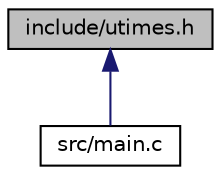 digraph "include/utimes.h"
{
 // LATEX_PDF_SIZE
  edge [fontname="Helvetica",fontsize="10",labelfontname="Helvetica",labelfontsize="10"];
  node [fontname="Helvetica",fontsize="10",shape=record];
  Node1 [label="include/utimes.h",height=0.2,width=0.4,color="black", fillcolor="grey75", style="filled", fontcolor="black",tooltip="Fichier d'en-tête pour les fonctions de manipulation du temps."];
  Node1 -> Node2 [dir="back",color="midnightblue",fontsize="10",style="solid",fontname="Helvetica"];
  Node2 [label="src/main.c",height=0.2,width=0.4,color="black", fillcolor="white", style="filled",URL="$src_2main_8c.html",tooltip="Système radar utilisant un capteur ultrasonique et des LEDs avec Jetson Nano."];
}
